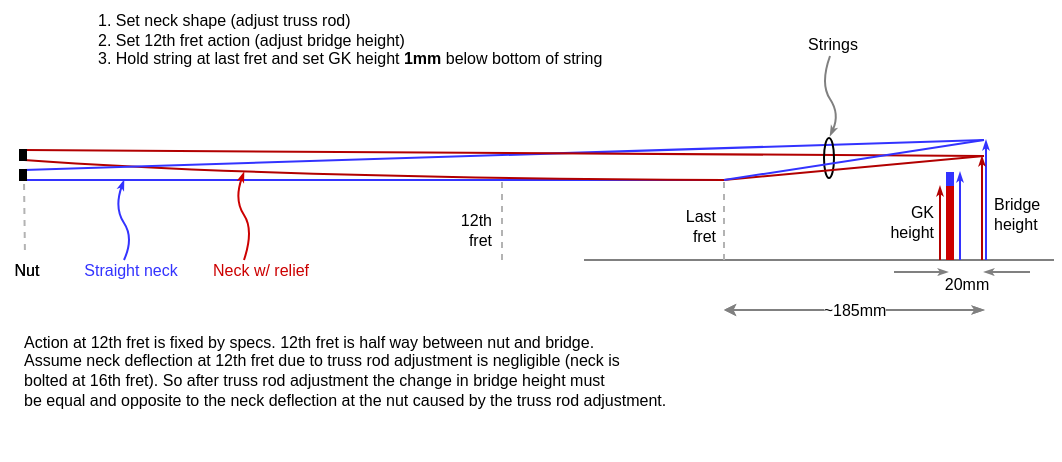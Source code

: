 <mxfile version="14.1.8" type="github">
  <diagram id="icT79BqDyMPT690cw6SL" name="Page-1">
    <mxGraphModel dx="687" dy="365" grid="1" gridSize="5" guides="0" tooltips="1" connect="1" arrows="1" fold="1" page="1" pageScale="1" pageWidth="850" pageHeight="1100" math="0" shadow="0">
      <root>
        <mxCell id="0" />
        <mxCell id="1" parent="0" />
        <mxCell id="-P2CWIfBhK16tqXoN2Xe-1" value="" style="endArrow=none;html=1;strokeWidth=1;rounded=0;strokeColor=#808080;" edge="1" parent="1">
          <mxGeometry width="50" height="50" relative="1" as="geometry">
            <mxPoint x="400" y="500" as="sourcePoint" />
            <mxPoint x="635" y="500" as="targetPoint" />
          </mxGeometry>
        </mxCell>
        <mxCell id="-P2CWIfBhK16tqXoN2Xe-9" value="" style="endArrow=none;html=1;strokeWidth=1;fillColor=#0050ef;strokeColor=#3333FF;" edge="1" parent="1">
          <mxGeometry width="50" height="50" relative="1" as="geometry">
            <mxPoint x="120" y="460" as="sourcePoint" />
            <mxPoint x="470" y="460" as="targetPoint" />
          </mxGeometry>
        </mxCell>
        <mxCell id="-P2CWIfBhK16tqXoN2Xe-11" value="" style="curved=1;endArrow=none;html=1;strokeWidth=1;endFill=0;fillColor=#e51400;strokeColor=#B20000;" edge="1" parent="1">
          <mxGeometry width="50" height="50" relative="1" as="geometry">
            <mxPoint x="120" y="450" as="sourcePoint" />
            <mxPoint x="470" y="460" as="targetPoint" />
            <Array as="points">
              <mxPoint x="244" y="459" />
            </Array>
          </mxGeometry>
        </mxCell>
        <mxCell id="-P2CWIfBhK16tqXoN2Xe-12" value="" style="endArrow=none;html=1;strokeWidth=1;fillColor=#0050ef;strokeColor=#3333FF;" edge="1" parent="1">
          <mxGeometry width="50" height="50" relative="1" as="geometry">
            <mxPoint x="120" y="455" as="sourcePoint" />
            <mxPoint x="600" y="440" as="targetPoint" />
          </mxGeometry>
        </mxCell>
        <mxCell id="-P2CWIfBhK16tqXoN2Xe-13" value="&lt;div&gt;12th&lt;/div&gt;&lt;div&gt;fret&lt;br&gt;&lt;/div&gt;" style="text;html=1;align=right;verticalAlign=middle;resizable=0;points=[];autosize=1;fontSize=8;connectable=0;" vertex="1" parent="1">
          <mxGeometry x="325" y="470" width="30" height="30" as="geometry" />
        </mxCell>
        <mxCell id="-P2CWIfBhK16tqXoN2Xe-14" value="&lt;div style=&quot;font-size: 8px&quot;&gt;Last&lt;br&gt;&lt;/div&gt;&lt;div&gt;fret&lt;br&gt;&lt;/div&gt;" style="text;html=1;align=right;verticalAlign=middle;resizable=0;points=[];autosize=1;fontSize=8;connectable=0;" vertex="1" parent="1">
          <mxGeometry x="440" y="470" width="27" height="25" as="geometry" />
        </mxCell>
        <mxCell id="-P2CWIfBhK16tqXoN2Xe-15" value="" style="endArrow=none;dashed=1;html=1;strokeWidth=1;fillColor=#ffcccc;strokeColor=#B3B3B3;" edge="1" parent="1">
          <mxGeometry width="50" height="50" relative="1" as="geometry">
            <mxPoint x="359" y="500" as="sourcePoint" />
            <mxPoint x="359" y="460" as="targetPoint" />
          </mxGeometry>
        </mxCell>
        <mxCell id="-P2CWIfBhK16tqXoN2Xe-17" value="" style="endArrow=none;dashed=1;html=1;strokeWidth=1;fillColor=#ffcccc;strokeColor=#B3B3B3;" edge="1" parent="1">
          <mxGeometry width="50" height="50" relative="1" as="geometry">
            <mxPoint x="120.452" y="495" as="sourcePoint" />
            <mxPoint x="120" y="460" as="targetPoint" />
          </mxGeometry>
        </mxCell>
        <mxCell id="-P2CWIfBhK16tqXoN2Xe-19" value="" style="endArrow=none;dashed=1;html=1;strokeWidth=1;fillColor=#ffcccc;strokeColor=#B3B3B3;" edge="1" parent="1">
          <mxGeometry width="50" height="50" relative="1" as="geometry">
            <mxPoint x="470" y="500" as="sourcePoint" />
            <mxPoint x="470" y="460" as="targetPoint" />
          </mxGeometry>
        </mxCell>
        <mxCell id="-P2CWIfBhK16tqXoN2Xe-21" value="&lt;div style=&quot;font-size: 8px&quot;&gt;Nut&lt;/div&gt;" style="text;html=1;align=center;verticalAlign=middle;resizable=0;points=[];autosize=1;fontSize=8;" vertex="1" parent="1">
          <mxGeometry x="108" y="495" width="25" height="20" as="geometry" />
        </mxCell>
        <mxCell id="-P2CWIfBhK16tqXoN2Xe-22" value="&lt;div style=&quot;font-size: 8px&quot;&gt;Bridge&lt;/div&gt;&lt;div&gt;height&lt;/div&gt;" style="text;html=1;align=left;verticalAlign=middle;resizable=0;points=[];autosize=1;fontSize=8;" vertex="1" parent="1">
          <mxGeometry x="603" y="462" width="35" height="30" as="geometry" />
        </mxCell>
        <mxCell id="-P2CWIfBhK16tqXoN2Xe-23" value="" style="endArrow=none;html=1;strokeWidth=1;fontSize=8;strokeColor=#B20000;fillColor=#e51400;" edge="1" parent="1">
          <mxGeometry width="50" height="50" relative="1" as="geometry">
            <mxPoint x="120" y="445" as="sourcePoint" />
            <mxPoint x="600" y="448" as="targetPoint" />
          </mxGeometry>
        </mxCell>
        <mxCell id="-P2CWIfBhK16tqXoN2Xe-25" value="" style="endArrow=classicThin;html=1;strokeColor=#3333FF;strokeWidth=1;fontSize=8;endSize=2;endFill=1;" edge="1" parent="1">
          <mxGeometry width="50" height="50" relative="1" as="geometry">
            <mxPoint x="588" y="500" as="sourcePoint" />
            <mxPoint x="588" y="456" as="targetPoint" />
          </mxGeometry>
        </mxCell>
        <mxCell id="-P2CWIfBhK16tqXoN2Xe-26" value="" style="endArrow=classicThin;html=1;strokeColor=#B20000;strokeWidth=1;fontSize=8;endSize=2;fillColor=#e51400;endFill=1;" edge="1" parent="1">
          <mxGeometry width="50" height="50" relative="1" as="geometry">
            <mxPoint x="578" y="500" as="sourcePoint" />
            <mxPoint x="578" y="463" as="targetPoint" />
          </mxGeometry>
        </mxCell>
        <mxCell id="-P2CWIfBhK16tqXoN2Xe-28" value="&lt;div&gt;GK&lt;/div&gt;&lt;div&gt;height&lt;br&gt;&lt;/div&gt;" style="text;html=1;align=right;verticalAlign=middle;resizable=0;points=[];autosize=1;fontSize=8;" vertex="1" parent="1">
          <mxGeometry x="543" y="469" width="33" height="24" as="geometry" />
        </mxCell>
        <mxCell id="-P2CWIfBhK16tqXoN2Xe-40" value="" style="rounded=0;whiteSpace=wrap;html=1;fontFamily=Times New Roman;fontSize=8;fillColor=#000000;connectable=0;" vertex="1" parent="1">
          <mxGeometry x="118" y="455" width="3" height="5" as="geometry" />
        </mxCell>
        <mxCell id="-P2CWIfBhK16tqXoN2Xe-43" value="" style="rounded=0;whiteSpace=wrap;html=1;fontFamily=Times New Roman;fontSize=8;fillColor=#000000;" vertex="1" parent="1">
          <mxGeometry x="118" y="445" width="3" height="5" as="geometry" />
        </mxCell>
        <mxCell id="-P2CWIfBhK16tqXoN2Xe-44" value="Straight neck" style="text;html=1;align=center;verticalAlign=middle;resizable=0;points=[];autosize=1;fontSize=8;fontFamily=Helvetica;fontColor=#3333FF;" vertex="1" parent="1">
          <mxGeometry x="143" y="495" width="60" height="20" as="geometry" />
        </mxCell>
        <mxCell id="-P2CWIfBhK16tqXoN2Xe-45" value="Neck w/ relief" style="text;html=1;align=center;verticalAlign=middle;resizable=0;points=[];autosize=1;fontSize=8;fontFamily=Helvetica;fontColor=#CC0000;allowArrows=0;" vertex="1" parent="1">
          <mxGeometry x="208" y="495" width="60" height="20" as="geometry" />
        </mxCell>
        <mxCell id="-P2CWIfBhK16tqXoN2Xe-49" value="" style="curved=1;endArrow=classicThin;html=1;strokeWidth=1;fontFamily=Helvetica;fontSize=8;fontColor=#CC0000;startSize=2;endFill=1;endSize=2;strokeColor=#CC0000;" edge="1" parent="1">
          <mxGeometry width="50" height="50" relative="1" as="geometry">
            <mxPoint x="230" y="500" as="sourcePoint" />
            <mxPoint x="230" y="456" as="targetPoint" />
            <Array as="points">
              <mxPoint x="235" y="485" />
              <mxPoint x="225" y="470" />
            </Array>
          </mxGeometry>
        </mxCell>
        <mxCell id="-P2CWIfBhK16tqXoN2Xe-51" value="" style="curved=1;endArrow=classicThin;html=1;strokeWidth=1;fontFamily=Helvetica;fontSize=8;fontColor=#CC0000;startSize=2;endFill=1;endSize=2;fillColor=#0050ef;strokeColor=#3333FF;" edge="1" parent="1">
          <mxGeometry width="50" height="50" relative="1" as="geometry">
            <mxPoint x="170" y="500" as="sourcePoint" />
            <mxPoint x="170" y="460" as="targetPoint" />
            <Array as="points">
              <mxPoint x="175" y="489" />
              <mxPoint x="165" y="474" />
            </Array>
          </mxGeometry>
        </mxCell>
        <mxCell id="-P2CWIfBhK16tqXoN2Xe-52" value="&lt;div&gt;1. Set neck shape (adjust truss rod)&lt;/div&gt;&lt;div&gt;2. Set 12th fret action (adjust bridge height)&lt;/div&gt;&lt;div&gt;3. Hold string at last fret and set GK height &lt;b&gt;1mm &lt;/b&gt;below bottom of string&lt;br&gt;&lt;/div&gt;" style="text;html=1;align=left;verticalAlign=middle;resizable=0;points=[];autosize=1;fontSize=8;fontFamily=Helvetica;" vertex="1" parent="1">
          <mxGeometry x="155" y="370" width="270" height="40" as="geometry" />
        </mxCell>
        <mxCell id="-P2CWIfBhK16tqXoN2Xe-53" value="" style="ellipse;whiteSpace=wrap;html=1;fontFamily=Helvetica;fontSize=8;fontColor=#CC0000;connectable=0;fillColor=none;" vertex="1" parent="1">
          <mxGeometry x="520" y="439" width="5" height="20" as="geometry" />
        </mxCell>
        <mxCell id="-P2CWIfBhK16tqXoN2Xe-55" value="" style="curved=1;endArrow=none;html=1;strokeWidth=1;fontFamily=Helvetica;fontSize=8;fontColor=#CC0000;startSize=2;endFill=0;endSize=2;fillColor=#0050ef;startArrow=classicThin;startFill=1;strokeColor=#808080;" edge="1" parent="1">
          <mxGeometry width="50" height="50" relative="1" as="geometry">
            <mxPoint x="523" y="438" as="sourcePoint" />
            <mxPoint x="523" y="398" as="targetPoint" />
            <Array as="points">
              <mxPoint x="528" y="427" />
              <mxPoint x="518" y="412" />
            </Array>
          </mxGeometry>
        </mxCell>
        <mxCell id="-P2CWIfBhK16tqXoN2Xe-56" value="Strings" style="text;html=1;align=center;verticalAlign=middle;resizable=0;points=[];autosize=1;fontSize=8;fontFamily=Helvetica;" vertex="1" parent="1">
          <mxGeometry x="504" y="382" width="40" height="20" as="geometry" />
        </mxCell>
        <mxCell id="-P2CWIfBhK16tqXoN2Xe-57" value="" style="endArrow=classicThin;html=1;strokeColor=#3333FF;strokeWidth=1;fontSize=8;endSize=2;endFill=1;" edge="1" parent="1">
          <mxGeometry width="50" height="50" relative="1" as="geometry">
            <mxPoint x="601" y="500" as="sourcePoint" />
            <mxPoint x="601" y="440" as="targetPoint" />
          </mxGeometry>
        </mxCell>
        <mxCell id="-P2CWIfBhK16tqXoN2Xe-58" value="" style="endArrow=classicThin;html=1;strokeColor=#B20000;strokeWidth=1;fontSize=8;endSize=2;fillColor=#e51400;endFill=1;" edge="1" parent="1">
          <mxGeometry width="50" height="50" relative="1" as="geometry">
            <mxPoint x="599" y="500" as="sourcePoint" />
            <mxPoint x="599" y="448" as="targetPoint" />
          </mxGeometry>
        </mxCell>
        <mxCell id="-P2CWIfBhK16tqXoN2Xe-60" value="" style="endArrow=none;html=1;strokeWidth=1;fontSize=8;strokeColor=#B20000;fillColor=#e51400;" edge="1" parent="1">
          <mxGeometry width="50" height="50" relative="1" as="geometry">
            <mxPoint x="470" y="460" as="sourcePoint" />
            <mxPoint x="600" y="448" as="targetPoint" />
          </mxGeometry>
        </mxCell>
        <mxCell id="-P2CWIfBhK16tqXoN2Xe-61" value="" style="endArrow=none;html=1;strokeWidth=1;fillColor=#0050ef;strokeColor=#3333FF;" edge="1" parent="1">
          <mxGeometry width="50" height="50" relative="1" as="geometry">
            <mxPoint x="470" y="460" as="sourcePoint" />
            <mxPoint x="600" y="440" as="targetPoint" />
          </mxGeometry>
        </mxCell>
        <mxCell id="-P2CWIfBhK16tqXoN2Xe-62" value="&lt;div style=&quot;font-size: 8px&quot;&gt;Nut&lt;/div&gt;" style="text;html=1;align=center;verticalAlign=middle;resizable=0;points=[];autosize=1;fontSize=8;" vertex="1" parent="1">
          <mxGeometry x="108" y="495" width="25" height="20" as="geometry" />
        </mxCell>
        <mxCell id="-P2CWIfBhK16tqXoN2Xe-65" value="" style="rounded=0;whiteSpace=wrap;html=1;fontFamily=Times New Roman;fontSize=8;connectable=0;fillColor=#3333FF;strokeColor=none;" vertex="1" parent="1">
          <mxGeometry x="581" y="456" width="4" height="44" as="geometry" />
        </mxCell>
        <mxCell id="-P2CWIfBhK16tqXoN2Xe-66" value="" style="rounded=0;whiteSpace=wrap;html=1;fontFamily=Times New Roman;fontSize=8;connectable=0;fillColor=#CC0000;strokeColor=none;" vertex="1" parent="1">
          <mxGeometry x="581" y="463" width="4" height="37" as="geometry" />
        </mxCell>
        <mxCell id="-P2CWIfBhK16tqXoN2Xe-71" value="" style="endArrow=classicThin;startArrow=classic;html=1;strokeColor=#808080;strokeWidth=1;fontFamily=Helvetica;fontSize=8;fontColor=#000000;endFill=1;endSize=3;startSize=3;" edge="1" parent="1">
          <mxGeometry width="50" height="50" relative="1" as="geometry">
            <mxPoint x="470" y="525" as="sourcePoint" />
            <mxPoint x="600" y="525" as="targetPoint" />
          </mxGeometry>
        </mxCell>
        <mxCell id="-P2CWIfBhK16tqXoN2Xe-72" value="&lt;div&gt;~185mm&lt;/div&gt;" style="edgeLabel;html=1;align=center;verticalAlign=middle;resizable=0;points=[];fontSize=8;fontFamily=Helvetica;fontColor=#000000;" vertex="1" connectable="0" parent="-P2CWIfBhK16tqXoN2Xe-71">
          <mxGeometry x="0.174" y="-1" relative="1" as="geometry">
            <mxPoint x="-11.33" y="-1" as="offset" />
          </mxGeometry>
        </mxCell>
        <mxCell id="-P2CWIfBhK16tqXoN2Xe-73" value="20mm" style="text;html=1;align=center;verticalAlign=middle;resizable=0;points=[];autosize=1;fontSize=8;fontFamily=Helvetica;fontColor=#000000;" vertex="1" parent="1">
          <mxGeometry x="573" y="502" width="35" height="20" as="geometry" />
        </mxCell>
        <mxCell id="-P2CWIfBhK16tqXoN2Xe-74" value="" style="endArrow=classicThin;startArrow=classic;html=1;strokeColor=#808080;strokeWidth=1;fontFamily=Helvetica;fontSize=8;fontColor=#000000;endFill=1;endSize=3;startSize=3;" edge="1" parent="1">
          <mxGeometry width="50" height="50" relative="1" as="geometry">
            <mxPoint x="470" y="525" as="sourcePoint" />
            <mxPoint x="600" y="525" as="targetPoint" />
          </mxGeometry>
        </mxCell>
        <mxCell id="-P2CWIfBhK16tqXoN2Xe-75" value="&lt;div&gt;~185mm&lt;/div&gt;" style="edgeLabel;html=1;align=center;verticalAlign=middle;resizable=0;points=[];fontSize=8;fontFamily=Helvetica;fontColor=#000000;" vertex="1" connectable="0" parent="-P2CWIfBhK16tqXoN2Xe-74">
          <mxGeometry x="0.174" y="-1" relative="1" as="geometry">
            <mxPoint x="-11.33" y="-1" as="offset" />
          </mxGeometry>
        </mxCell>
        <mxCell id="-P2CWIfBhK16tqXoN2Xe-76" value="" style="endArrow=classicThin;html=1;strokeColor=#808080;strokeWidth=1;fontFamily=Helvetica;fontSize=8;fontColor=#000000;jumpSize=6;startSize=8;endSize=2;endFill=1;" edge="1" parent="1">
          <mxGeometry width="50" height="50" relative="1" as="geometry">
            <mxPoint x="555" y="506" as="sourcePoint" />
            <mxPoint x="582" y="506" as="targetPoint" />
          </mxGeometry>
        </mxCell>
        <mxCell id="-P2CWIfBhK16tqXoN2Xe-77" value="" style="endArrow=classicThin;html=1;strokeColor=#808080;strokeWidth=1;fontFamily=Helvetica;fontSize=8;fontColor=#000000;jumpSize=6;startSize=8;endSize=2;endFill=1;" edge="1" parent="1">
          <mxGeometry width="50" height="50" relative="1" as="geometry">
            <mxPoint x="623" y="506" as="sourcePoint" />
            <mxPoint x="600" y="506" as="targetPoint" />
          </mxGeometry>
        </mxCell>
        <mxCell id="-P2CWIfBhK16tqXoN2Xe-78" value="&lt;div&gt;Action at 12th fret is fixed by specs. 12th fret is half way between nut and bridge.&lt;/div&gt;&lt;div&gt;Assume neck deflection at 12th fret due to truss rod adjustment is negligible (neck is &lt;br&gt;&lt;/div&gt;&lt;div&gt;bolted at 16th fret). So after truss rod adjustment the change in bridge height must &lt;br&gt;&lt;/div&gt;&lt;div&gt;be equal and opposite to the neck deflection at the nut caused by the truss rod adjustment.&lt;br&gt;&lt;/div&gt;&lt;div&gt;&lt;br&gt;&lt;/div&gt;&lt;div&gt;&lt;br&gt;&lt;/div&gt;" style="text;html=1;align=left;verticalAlign=middle;resizable=0;points=[];autosize=1;fontSize=8;fontFamily=Helvetica;fontColor=#000000;" vertex="1" parent="1">
          <mxGeometry x="118" y="530" width="340" height="70" as="geometry" />
        </mxCell>
      </root>
    </mxGraphModel>
  </diagram>
</mxfile>
